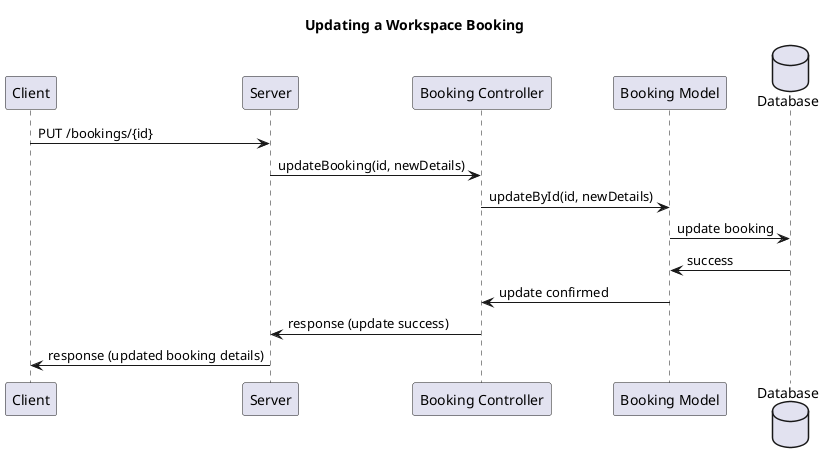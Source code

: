 @startuml Updating a Workspace Booking

title Updating a Workspace Booking

participant "Client" as client
participant "Server" as server
participant "Booking Controller" as bookingCtrl
participant "Booking Model" as bookingModel
database "Database" as db

client -> server: PUT /bookings/{id}
server -> bookingCtrl: updateBooking(id, newDetails)
bookingCtrl -> bookingModel: updateById(id, newDetails)
bookingModel -> db: update booking
db -> bookingModel: success
bookingModel -> bookingCtrl: update confirmed
bookingCtrl -> server: response (update success)
server -> client: response (updated booking details)

@enduml